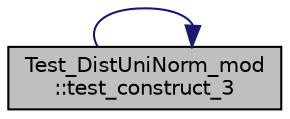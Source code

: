 digraph "Test_DistUniNorm_mod::test_construct_3"
{
 // LATEX_PDF_SIZE
  edge [fontname="Helvetica",fontsize="10",labelfontname="Helvetica",labelfontsize="10"];
  node [fontname="Helvetica",fontsize="10",shape=record];
  rankdir="LR";
  Node1 [label="Test_DistUniNorm_mod\l::test_construct_3",height=0.2,width=0.4,color="black", fillcolor="grey75", style="filled", fontcolor="black",tooltip="Test the constructor with both input arguments present."];
  Node1 -> Node1 [color="midnightblue",fontsize="10",style="solid",fontname="Helvetica"];
}
